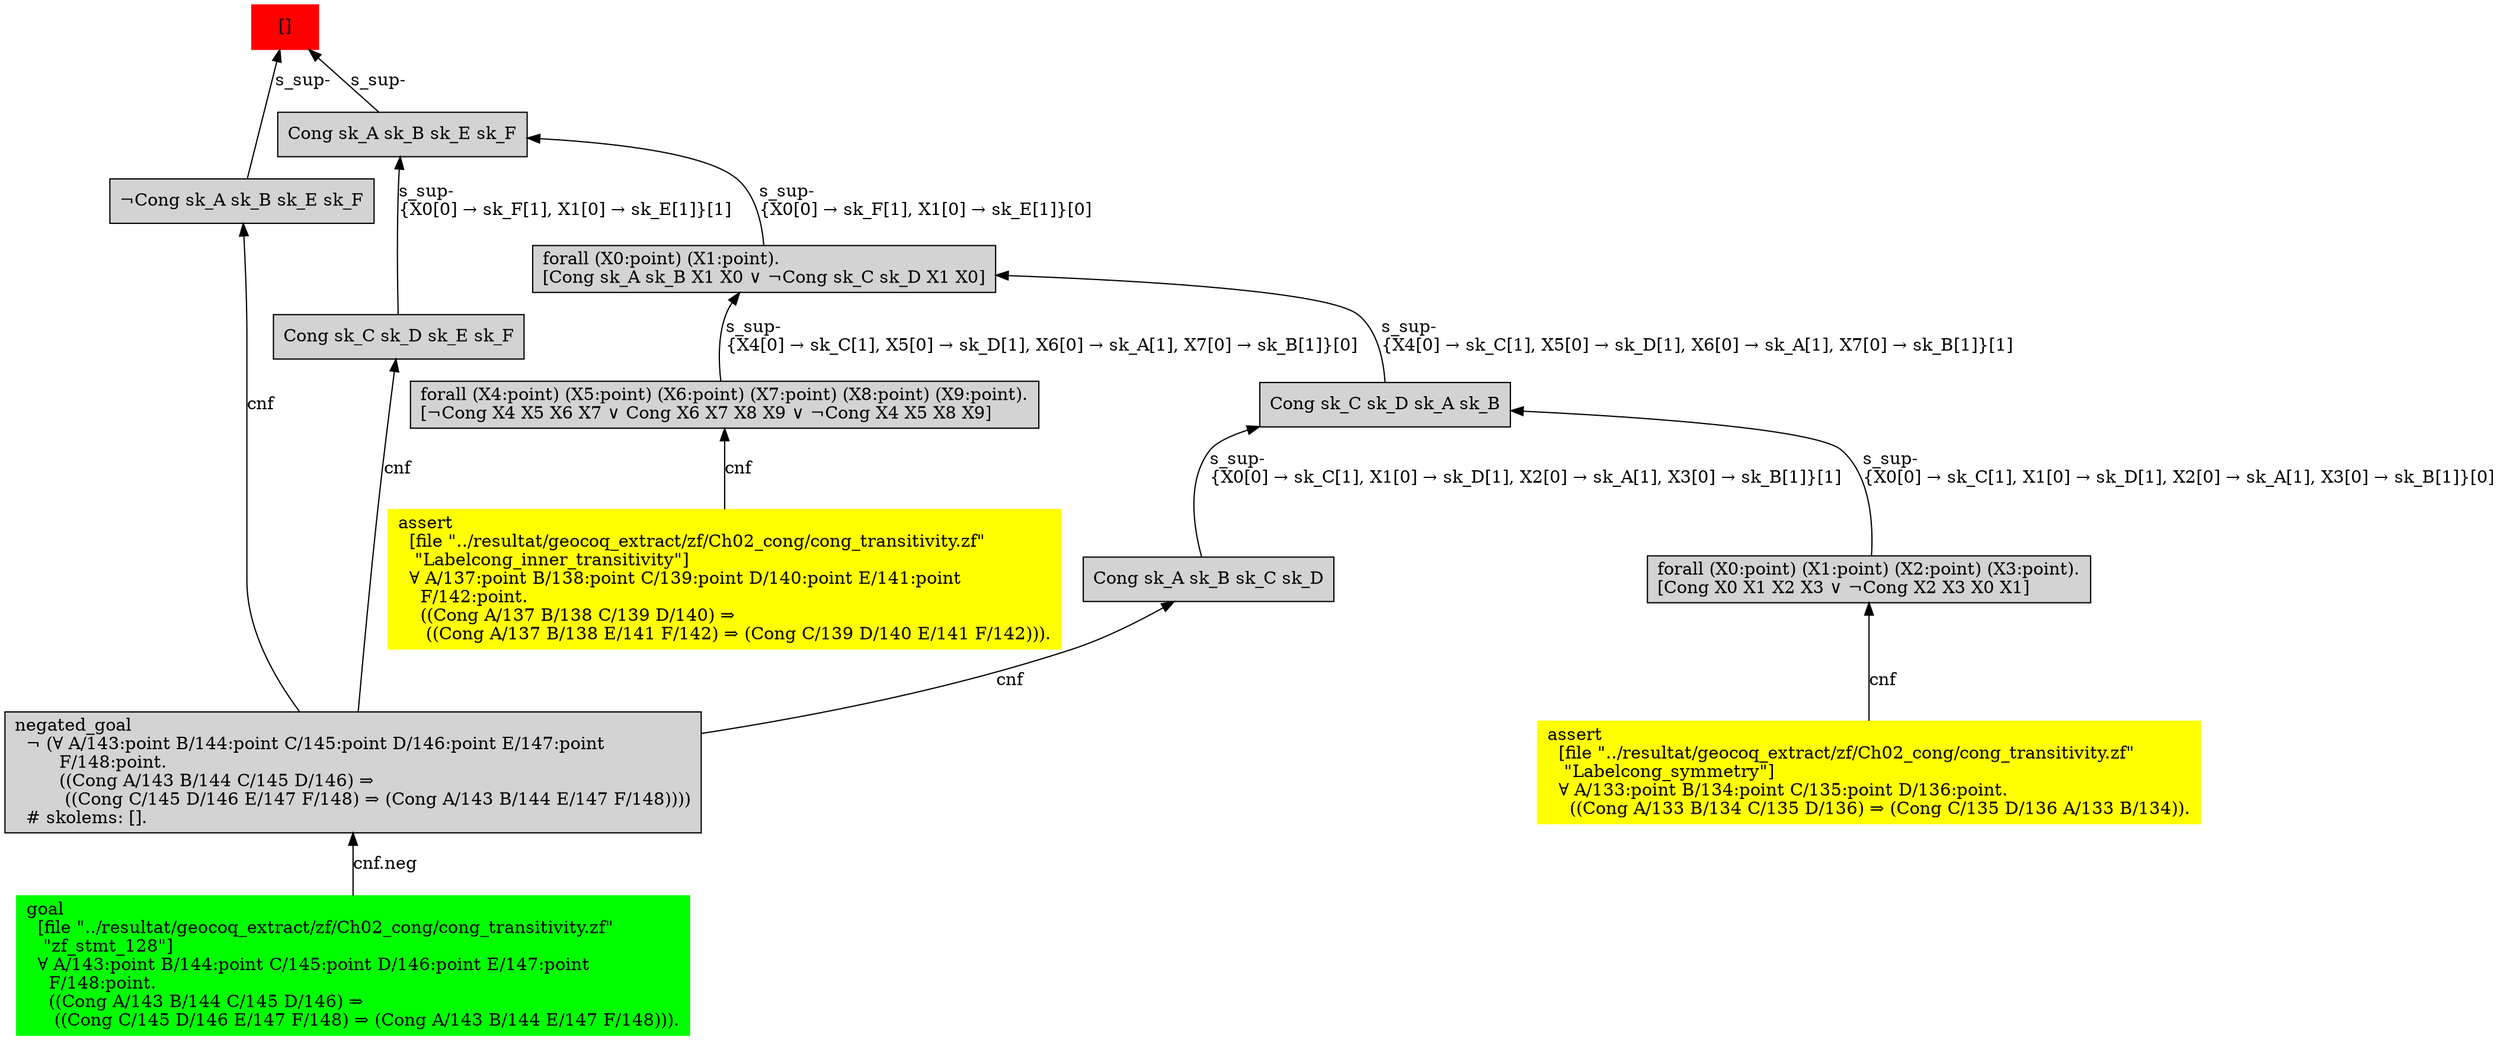 digraph "unsat_graph" {
  vertex_0 [color=red, label="[]", shape=box, style=filled];
  vertex_0 -> vertex_1 [label="s_sup-\l", dir="back"];
  vertex_1 [shape=box, label="¬Cong sk_A sk_B sk_E sk_F\l", style=filled];
  vertex_1 -> vertex_2 [label="cnf", dir="back"];
  vertex_2 [shape=box, label="negated_goal\l  ¬ (∀ A/143:point B/144:point C/145:point D/146:point E/147:point \l        F/148:point.\l        ((Cong A/143 B/144 C/145 D/146) ⇒\l         ((Cong C/145 D/146 E/147 F/148) ⇒ (Cong A/143 B/144 E/147 F/148))))\l  # skolems: [].\l", style=filled];
  vertex_2 -> vertex_3 [label="cnf.neg", dir="back"];
  vertex_3 [color=green, shape=box, label="goal\l  [file \"../resultat/geocoq_extract/zf/Ch02_cong/cong_transitivity.zf\" \l   \"zf_stmt_128\"]\l  ∀ A/143:point B/144:point C/145:point D/146:point E/147:point \l    F/148:point.\l    ((Cong A/143 B/144 C/145 D/146) ⇒\l     ((Cong C/145 D/146 E/147 F/148) ⇒ (Cong A/143 B/144 E/147 F/148))).\l", style=filled];
  vertex_0 -> vertex_4 [label="s_sup-\l", dir="back"];
  vertex_4 [shape=box, label="Cong sk_A sk_B sk_E sk_F\l", style=filled];
  vertex_4 -> vertex_5 [label="s_sup-\l\{X0[0] → sk_F[1], X1[0] → sk_E[1]\}[0]\l", dir="back"];
  vertex_5 [shape=box, label="forall (X0:point) (X1:point).\l[Cong sk_A sk_B X1 X0 ∨ ¬Cong sk_C sk_D X1 X0]\l", style=filled];
  vertex_5 -> vertex_6 [label="s_sup-\l\{X4[0] → sk_C[1], X5[0] → sk_D[1], X6[0] → sk_A[1], X7[0] → sk_B[1]\}[0]\l", dir="back"];
  vertex_6 [shape=box, label="forall (X4:point) (X5:point) (X6:point) (X7:point) (X8:point) (X9:point).\l[¬Cong X4 X5 X6 X7 ∨ Cong X6 X7 X8 X9 ∨ ¬Cong X4 X5 X8 X9]\l", style=filled];
  vertex_6 -> vertex_7 [label="cnf", dir="back"];
  vertex_7 [color=yellow, shape=box, label="assert\l  [file \"../resultat/geocoq_extract/zf/Ch02_cong/cong_transitivity.zf\" \l   \"Labelcong_inner_transitivity\"]\l  ∀ A/137:point B/138:point C/139:point D/140:point E/141:point \l    F/142:point.\l    ((Cong A/137 B/138 C/139 D/140) ⇒\l     ((Cong A/137 B/138 E/141 F/142) ⇒ (Cong C/139 D/140 E/141 F/142))).\l", style=filled];
  vertex_5 -> vertex_8 [label="s_sup-\l\{X4[0] → sk_C[1], X5[0] → sk_D[1], X6[0] → sk_A[1], X7[0] → sk_B[1]\}[1]\l", dir="back"];
  vertex_8 [shape=box, label="Cong sk_C sk_D sk_A sk_B\l", style=filled];
  vertex_8 -> vertex_9 [label="s_sup-\l\{X0[0] → sk_C[1], X1[0] → sk_D[1], X2[0] → sk_A[1], X3[0] → sk_B[1]\}[0]\l", dir="back"];
  vertex_9 [shape=box, label="forall (X0:point) (X1:point) (X2:point) (X3:point).\l[Cong X0 X1 X2 X3 ∨ ¬Cong X2 X3 X0 X1]\l", style=filled];
  vertex_9 -> vertex_10 [label="cnf", dir="back"];
  vertex_10 [color=yellow, shape=box, label="assert\l  [file \"../resultat/geocoq_extract/zf/Ch02_cong/cong_transitivity.zf\" \l   \"Labelcong_symmetry\"]\l  ∀ A/133:point B/134:point C/135:point D/136:point.\l    ((Cong A/133 B/134 C/135 D/136) ⇒ (Cong C/135 D/136 A/133 B/134)).\l", style=filled];
  vertex_8 -> vertex_11 [label="s_sup-\l\{X0[0] → sk_C[1], X1[0] → sk_D[1], X2[0] → sk_A[1], X3[0] → sk_B[1]\}[1]\l", dir="back"];
  vertex_11 [shape=box, label="Cong sk_A sk_B sk_C sk_D\l", style=filled];
  vertex_11 -> vertex_2 [label="cnf", dir="back"];
  vertex_4 -> vertex_12 [label="s_sup-\l\{X0[0] → sk_F[1], X1[0] → sk_E[1]\}[1]\l", dir="back"];
  vertex_12 [shape=box, label="Cong sk_C sk_D sk_E sk_F\l", style=filled];
  vertex_12 -> vertex_2 [label="cnf", dir="back"];
  }


